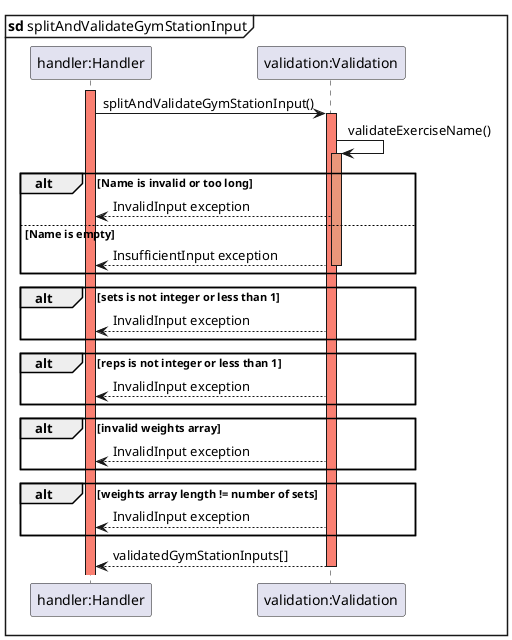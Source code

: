 @startuml
mainframe **sd** splitAndValidateGymStationInput
participant "handler:Handler" as Handler
participant "validation:Validation" as Validation

activate Handler #Salmon
Handler -> Validation: splitAndValidateGymStationInput()
activate Validation #salmon


Validation -> Validation: validateExerciseName()
activate Validation #darksalmon

alt Name is invalid or too long
    Validation --> Handler: InvalidInput exception

else Name is empty
    Validation --> Handler: InsufficientInput exception

deactivate Validation #darksalmon

end

alt sets is not integer or less than 1
    Validation --> Handler: InvalidInput exception
end

alt reps is not integer or less than 1
    Validation --> Handler: InvalidInput exception
end

alt invalid weights array
    Validation --> Handler: InvalidInput exception
end

alt weights array length != number of sets
    Validation --> Handler: InvalidInput exception
end

Validation --> Handler: validatedGymStationInputs[]
deactivate Validation
@enduml